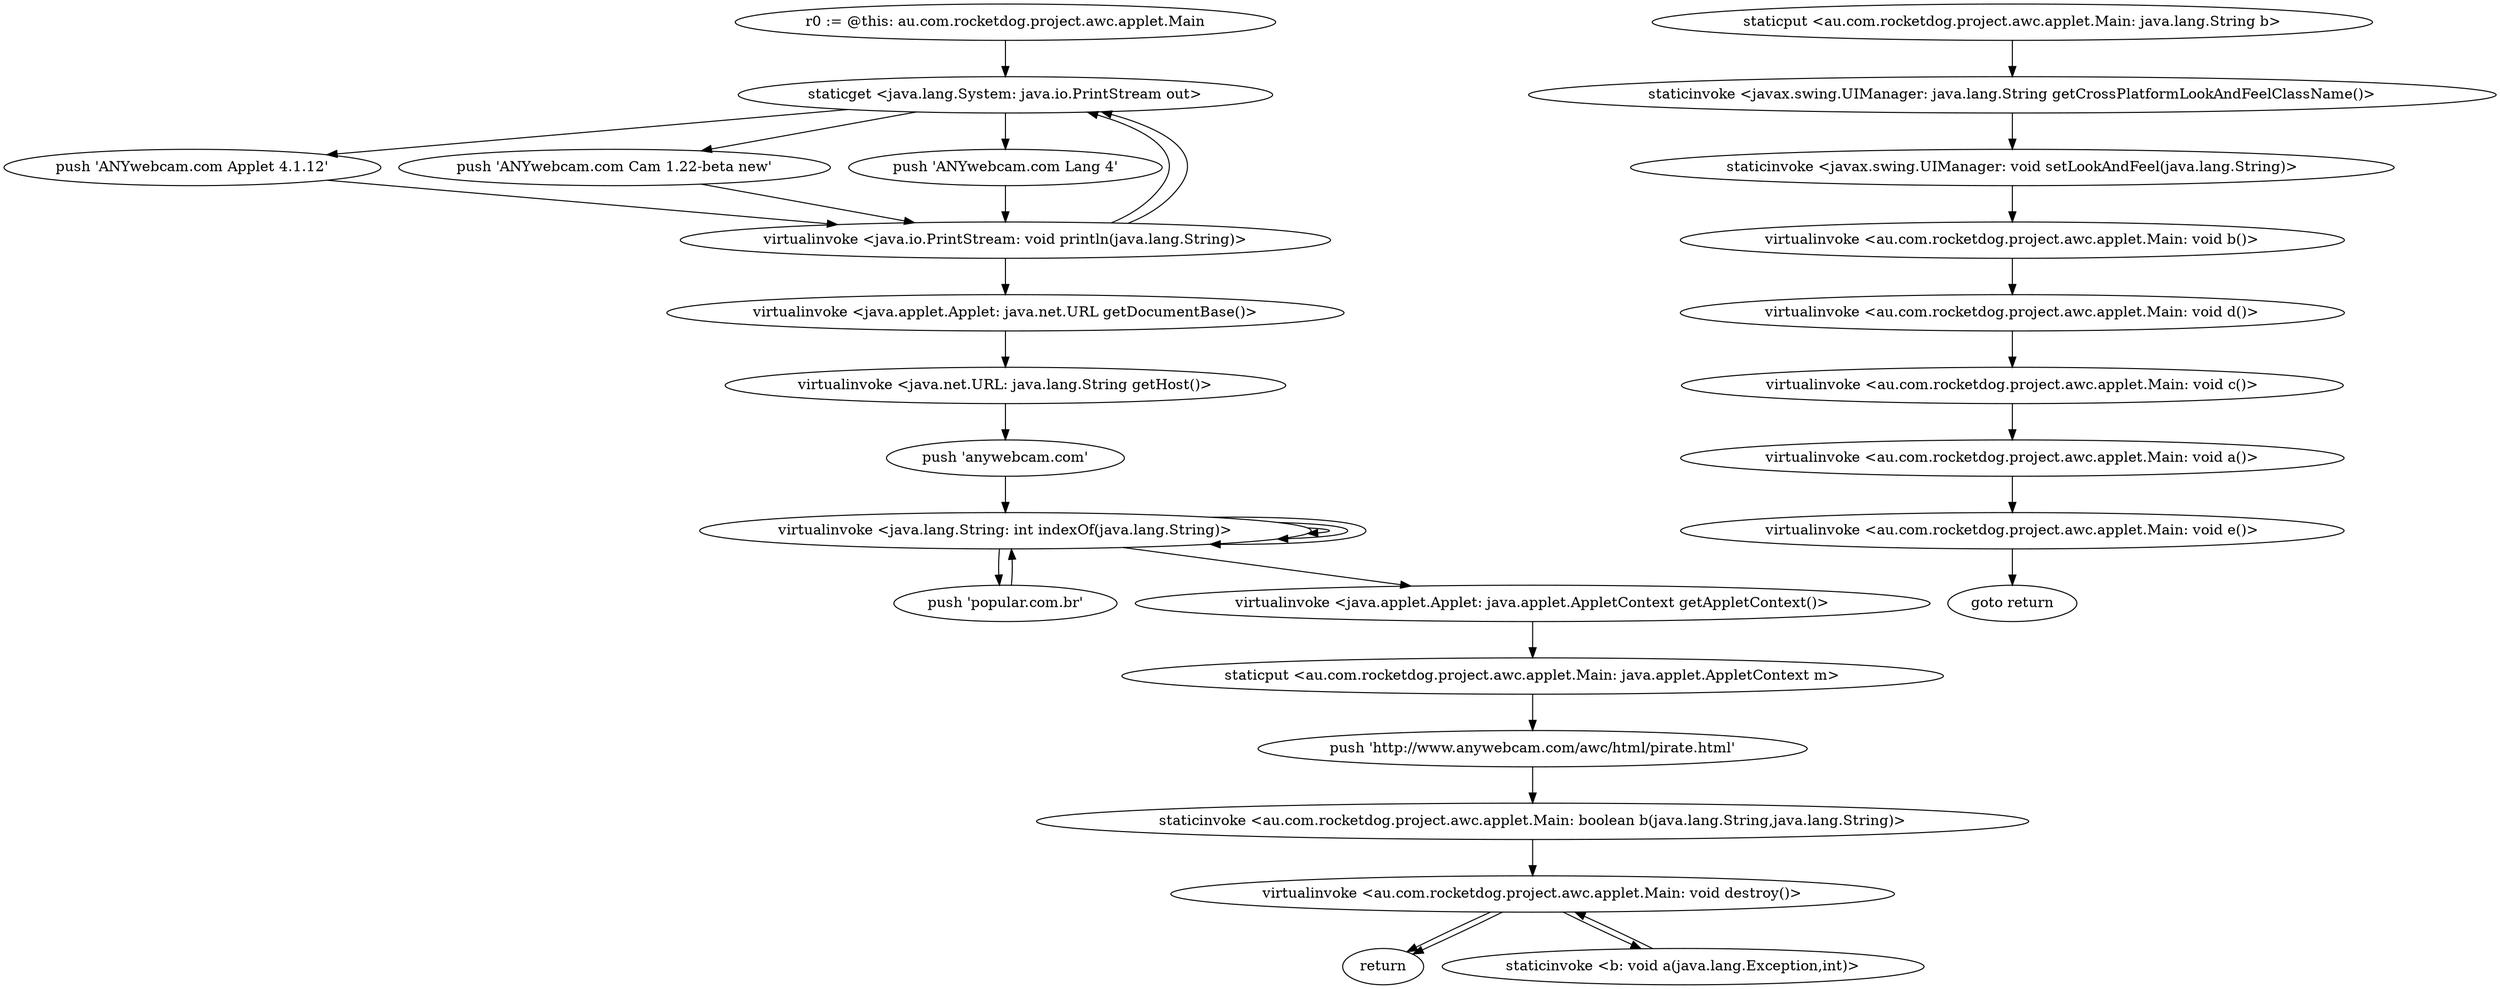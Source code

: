 digraph "" {
"r0 := @this: au.com.rocketdog.project.awc.applet.Main"->"staticget <java.lang.System: java.io.PrintStream out>";
 "staticget <java.lang.System: java.io.PrintStream out>"->"push 'ANYwebcam.com Applet 4.1.12'";
 "push 'ANYwebcam.com Applet 4.1.12'"->"virtualinvoke <java.io.PrintStream: void println(java.lang.String)>";
 "virtualinvoke <java.io.PrintStream: void println(java.lang.String)>"->"staticget <java.lang.System: java.io.PrintStream out>";
 "staticget <java.lang.System: java.io.PrintStream out>"->"push 'ANYwebcam.com Cam 1.22-beta new'";
 "push 'ANYwebcam.com Cam 1.22-beta new'"->"virtualinvoke <java.io.PrintStream: void println(java.lang.String)>";
 "virtualinvoke <java.io.PrintStream: void println(java.lang.String)>"->"staticget <java.lang.System: java.io.PrintStream out>";
 "staticget <java.lang.System: java.io.PrintStream out>"->"push 'ANYwebcam.com Lang 4'";
 "push 'ANYwebcam.com Lang 4'"->"virtualinvoke <java.io.PrintStream: void println(java.lang.String)>";
 "virtualinvoke <java.io.PrintStream: void println(java.lang.String)>"->"virtualinvoke <java.applet.Applet: java.net.URL getDocumentBase()>";
 "virtualinvoke <java.applet.Applet: java.net.URL getDocumentBase()>"->"virtualinvoke <java.net.URL: java.lang.String getHost()>";
 "virtualinvoke <java.net.URL: java.lang.String getHost()>"->"push 'anywebcam.com'";
 "push 'anywebcam.com'"->"virtualinvoke <java.lang.String: int indexOf(java.lang.String)>";
 "virtualinvoke <java.lang.String: int indexOf(java.lang.String)>"->"push 'popular.com.br'";
 "push 'popular.com.br'"->"virtualinvoke <java.lang.String: int indexOf(java.lang.String)>";
 "virtualinvoke <java.lang.String: int indexOf(java.lang.String)>"->"virtualinvoke <java.lang.String: int indexOf(java.lang.String)>";
 "virtualinvoke <java.lang.String: int indexOf(java.lang.String)>"->"virtualinvoke <java.lang.String: int indexOf(java.lang.String)>";
 "virtualinvoke <java.lang.String: int indexOf(java.lang.String)>"->"virtualinvoke <java.lang.String: int indexOf(java.lang.String)>";
 "virtualinvoke <java.lang.String: int indexOf(java.lang.String)>"->"virtualinvoke <java.applet.Applet: java.applet.AppletContext getAppletContext()>";
 "virtualinvoke <java.applet.Applet: java.applet.AppletContext getAppletContext()>"->"staticput <au.com.rocketdog.project.awc.applet.Main: java.applet.AppletContext m>";
 "staticput <au.com.rocketdog.project.awc.applet.Main: java.applet.AppletContext m>"->"push 'http://www.anywebcam.com/awc/html/pirate.html'";
 "push 'http://www.anywebcam.com/awc/html/pirate.html'"->"staticinvoke <au.com.rocketdog.project.awc.applet.Main: boolean b(java.lang.String,java.lang.String)>";
 "staticinvoke <au.com.rocketdog.project.awc.applet.Main: boolean b(java.lang.String,java.lang.String)>"->"virtualinvoke <au.com.rocketdog.project.awc.applet.Main: void destroy()>";
 "virtualinvoke <au.com.rocketdog.project.awc.applet.Main: void destroy()>"->"return";
 "virtualinvoke <au.com.rocketdog.project.awc.applet.Main: void destroy()>"->"staticinvoke <b: void a(java.lang.Exception,int)>";
 "staticinvoke <b: void a(java.lang.Exception,int)>"->"virtualinvoke <au.com.rocketdog.project.awc.applet.Main: void destroy()>";
 "virtualinvoke <au.com.rocketdog.project.awc.applet.Main: void destroy()>"->"return";
"staticput <au.com.rocketdog.project.awc.applet.Main: java.lang.String b>";
 "staticput <au.com.rocketdog.project.awc.applet.Main: java.lang.String b>"->"staticinvoke <javax.swing.UIManager: java.lang.String getCrossPlatformLookAndFeelClassName()>";
 "staticinvoke <javax.swing.UIManager: java.lang.String getCrossPlatformLookAndFeelClassName()>"->"staticinvoke <javax.swing.UIManager: void setLookAndFeel(java.lang.String)>";
 "staticinvoke <javax.swing.UIManager: void setLookAndFeel(java.lang.String)>"->"virtualinvoke <au.com.rocketdog.project.awc.applet.Main: void b()>";
 "virtualinvoke <au.com.rocketdog.project.awc.applet.Main: void b()>"->"virtualinvoke <au.com.rocketdog.project.awc.applet.Main: void d()>";
 "virtualinvoke <au.com.rocketdog.project.awc.applet.Main: void d()>"->"virtualinvoke <au.com.rocketdog.project.awc.applet.Main: void c()>";
 "virtualinvoke <au.com.rocketdog.project.awc.applet.Main: void c()>"->"virtualinvoke <au.com.rocketdog.project.awc.applet.Main: void a()>";
 "virtualinvoke <au.com.rocketdog.project.awc.applet.Main: void a()>"->"virtualinvoke <au.com.rocketdog.project.awc.applet.Main: void e()>";
 "virtualinvoke <au.com.rocketdog.project.awc.applet.Main: void e()>"->"goto return";
}
